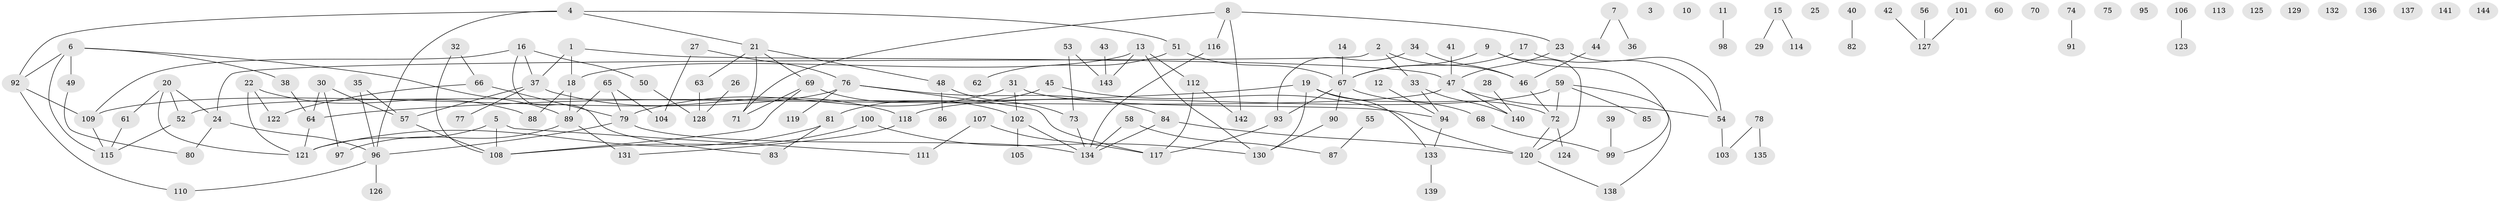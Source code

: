 // Generated by graph-tools (version 1.1) at 2025/25/03/09/25 03:25:18]
// undirected, 144 vertices, 171 edges
graph export_dot {
graph [start="1"]
  node [color=gray90,style=filled];
  1;
  2;
  3;
  4;
  5;
  6;
  7;
  8;
  9;
  10;
  11;
  12;
  13;
  14;
  15;
  16;
  17;
  18;
  19;
  20;
  21;
  22;
  23;
  24;
  25;
  26;
  27;
  28;
  29;
  30;
  31;
  32;
  33;
  34;
  35;
  36;
  37;
  38;
  39;
  40;
  41;
  42;
  43;
  44;
  45;
  46;
  47;
  48;
  49;
  50;
  51;
  52;
  53;
  54;
  55;
  56;
  57;
  58;
  59;
  60;
  61;
  62;
  63;
  64;
  65;
  66;
  67;
  68;
  69;
  70;
  71;
  72;
  73;
  74;
  75;
  76;
  77;
  78;
  79;
  80;
  81;
  82;
  83;
  84;
  85;
  86;
  87;
  88;
  89;
  90;
  91;
  92;
  93;
  94;
  95;
  96;
  97;
  98;
  99;
  100;
  101;
  102;
  103;
  104;
  105;
  106;
  107;
  108;
  109;
  110;
  111;
  112;
  113;
  114;
  115;
  116;
  117;
  118;
  119;
  120;
  121;
  122;
  123;
  124;
  125;
  126;
  127;
  128;
  129;
  130;
  131;
  132;
  133;
  134;
  135;
  136;
  137;
  138;
  139;
  140;
  141;
  142;
  143;
  144;
  1 -- 18;
  1 -- 37;
  1 -- 47;
  2 -- 24;
  2 -- 33;
  2 -- 46;
  4 -- 21;
  4 -- 51;
  4 -- 92;
  4 -- 96;
  5 -- 108;
  5 -- 111;
  5 -- 121;
  6 -- 38;
  6 -- 49;
  6 -- 89;
  6 -- 92;
  6 -- 115;
  7 -- 36;
  7 -- 44;
  8 -- 23;
  8 -- 71;
  8 -- 116;
  8 -- 142;
  9 -- 67;
  9 -- 99;
  9 -- 120;
  11 -- 98;
  12 -- 94;
  13 -- 18;
  13 -- 112;
  13 -- 130;
  13 -- 143;
  14 -- 67;
  15 -- 29;
  15 -- 114;
  16 -- 37;
  16 -- 50;
  16 -- 83;
  16 -- 109;
  17 -- 54;
  17 -- 67;
  18 -- 88;
  18 -- 89;
  19 -- 64;
  19 -- 68;
  19 -- 130;
  19 -- 133;
  20 -- 24;
  20 -- 52;
  20 -- 61;
  20 -- 121;
  21 -- 48;
  21 -- 63;
  21 -- 69;
  21 -- 71;
  22 -- 88;
  22 -- 121;
  22 -- 122;
  23 -- 47;
  23 -- 54;
  24 -- 80;
  24 -- 96;
  26 -- 128;
  27 -- 76;
  27 -- 104;
  28 -- 140;
  30 -- 57;
  30 -- 64;
  30 -- 97;
  31 -- 79;
  31 -- 94;
  31 -- 102;
  32 -- 66;
  32 -- 108;
  33 -- 94;
  33 -- 140;
  34 -- 46;
  34 -- 93;
  35 -- 57;
  35 -- 96;
  37 -- 57;
  37 -- 77;
  37 -- 118;
  38 -- 64;
  39 -- 99;
  40 -- 82;
  41 -- 47;
  42 -- 127;
  43 -- 143;
  44 -- 46;
  45 -- 81;
  45 -- 120;
  46 -- 72;
  47 -- 52;
  47 -- 54;
  47 -- 140;
  48 -- 73;
  48 -- 86;
  49 -- 80;
  50 -- 128;
  51 -- 62;
  51 -- 67;
  52 -- 115;
  53 -- 73;
  53 -- 143;
  54 -- 103;
  55 -- 87;
  56 -- 127;
  57 -- 108;
  58 -- 87;
  58 -- 134;
  59 -- 72;
  59 -- 85;
  59 -- 118;
  59 -- 138;
  61 -- 115;
  63 -- 128;
  64 -- 121;
  65 -- 79;
  65 -- 89;
  65 -- 104;
  66 -- 79;
  66 -- 122;
  67 -- 72;
  67 -- 90;
  67 -- 93;
  68 -- 99;
  69 -- 71;
  69 -- 102;
  69 -- 108;
  72 -- 120;
  72 -- 124;
  73 -- 134;
  74 -- 91;
  76 -- 84;
  76 -- 109;
  76 -- 117;
  76 -- 119;
  78 -- 103;
  78 -- 135;
  79 -- 96;
  79 -- 134;
  81 -- 83;
  81 -- 121;
  84 -- 120;
  84 -- 134;
  89 -- 97;
  89 -- 131;
  90 -- 130;
  92 -- 109;
  92 -- 110;
  93 -- 117;
  94 -- 133;
  96 -- 110;
  96 -- 126;
  100 -- 108;
  100 -- 130;
  101 -- 127;
  102 -- 105;
  102 -- 134;
  106 -- 123;
  107 -- 111;
  107 -- 117;
  109 -- 115;
  112 -- 117;
  112 -- 142;
  116 -- 134;
  118 -- 131;
  120 -- 138;
  133 -- 139;
}
